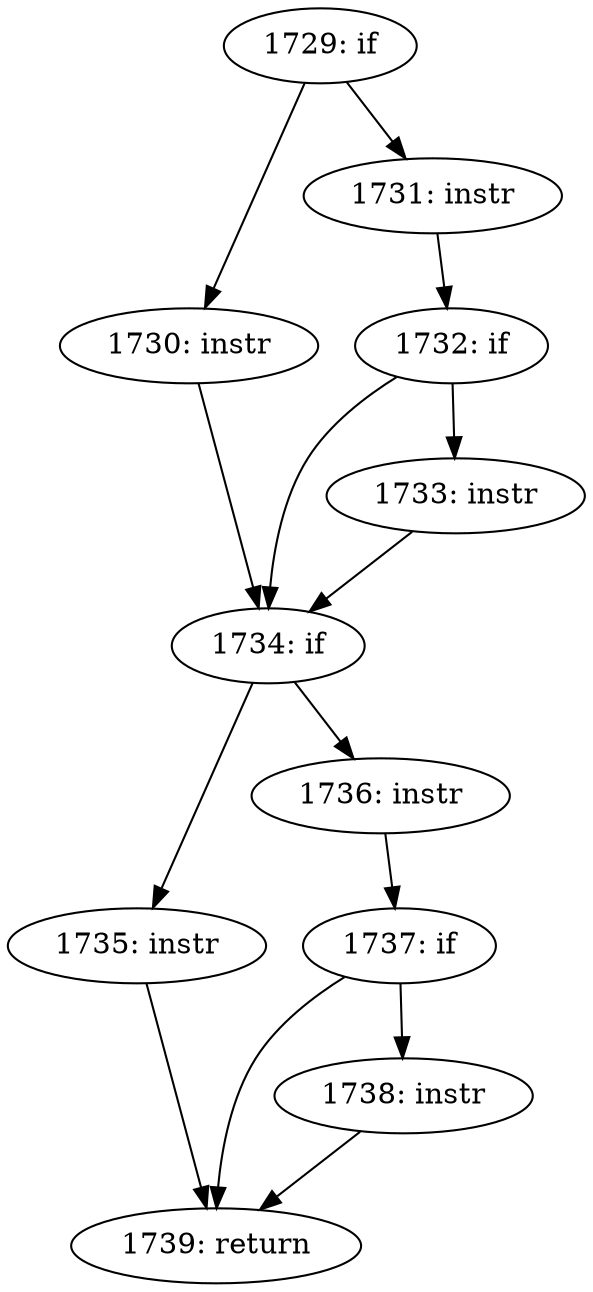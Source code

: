 digraph CFG_tcp_verify_retransmit_hint {
1729 [label="1729: if"]
	1729 -> 1730
	1729 -> 1731
1730 [label="1730: instr"]
	1730 -> 1734
1731 [label="1731: instr"]
	1731 -> 1732
1732 [label="1732: if"]
	1732 -> 1733
	1732 -> 1734
1733 [label="1733: instr"]
	1733 -> 1734
1734 [label="1734: if"]
	1734 -> 1735
	1734 -> 1736
1735 [label="1735: instr"]
	1735 -> 1739
1736 [label="1736: instr"]
	1736 -> 1737
1737 [label="1737: if"]
	1737 -> 1738
	1737 -> 1739
1738 [label="1738: instr"]
	1738 -> 1739
1739 [label="1739: return"]
	
}
